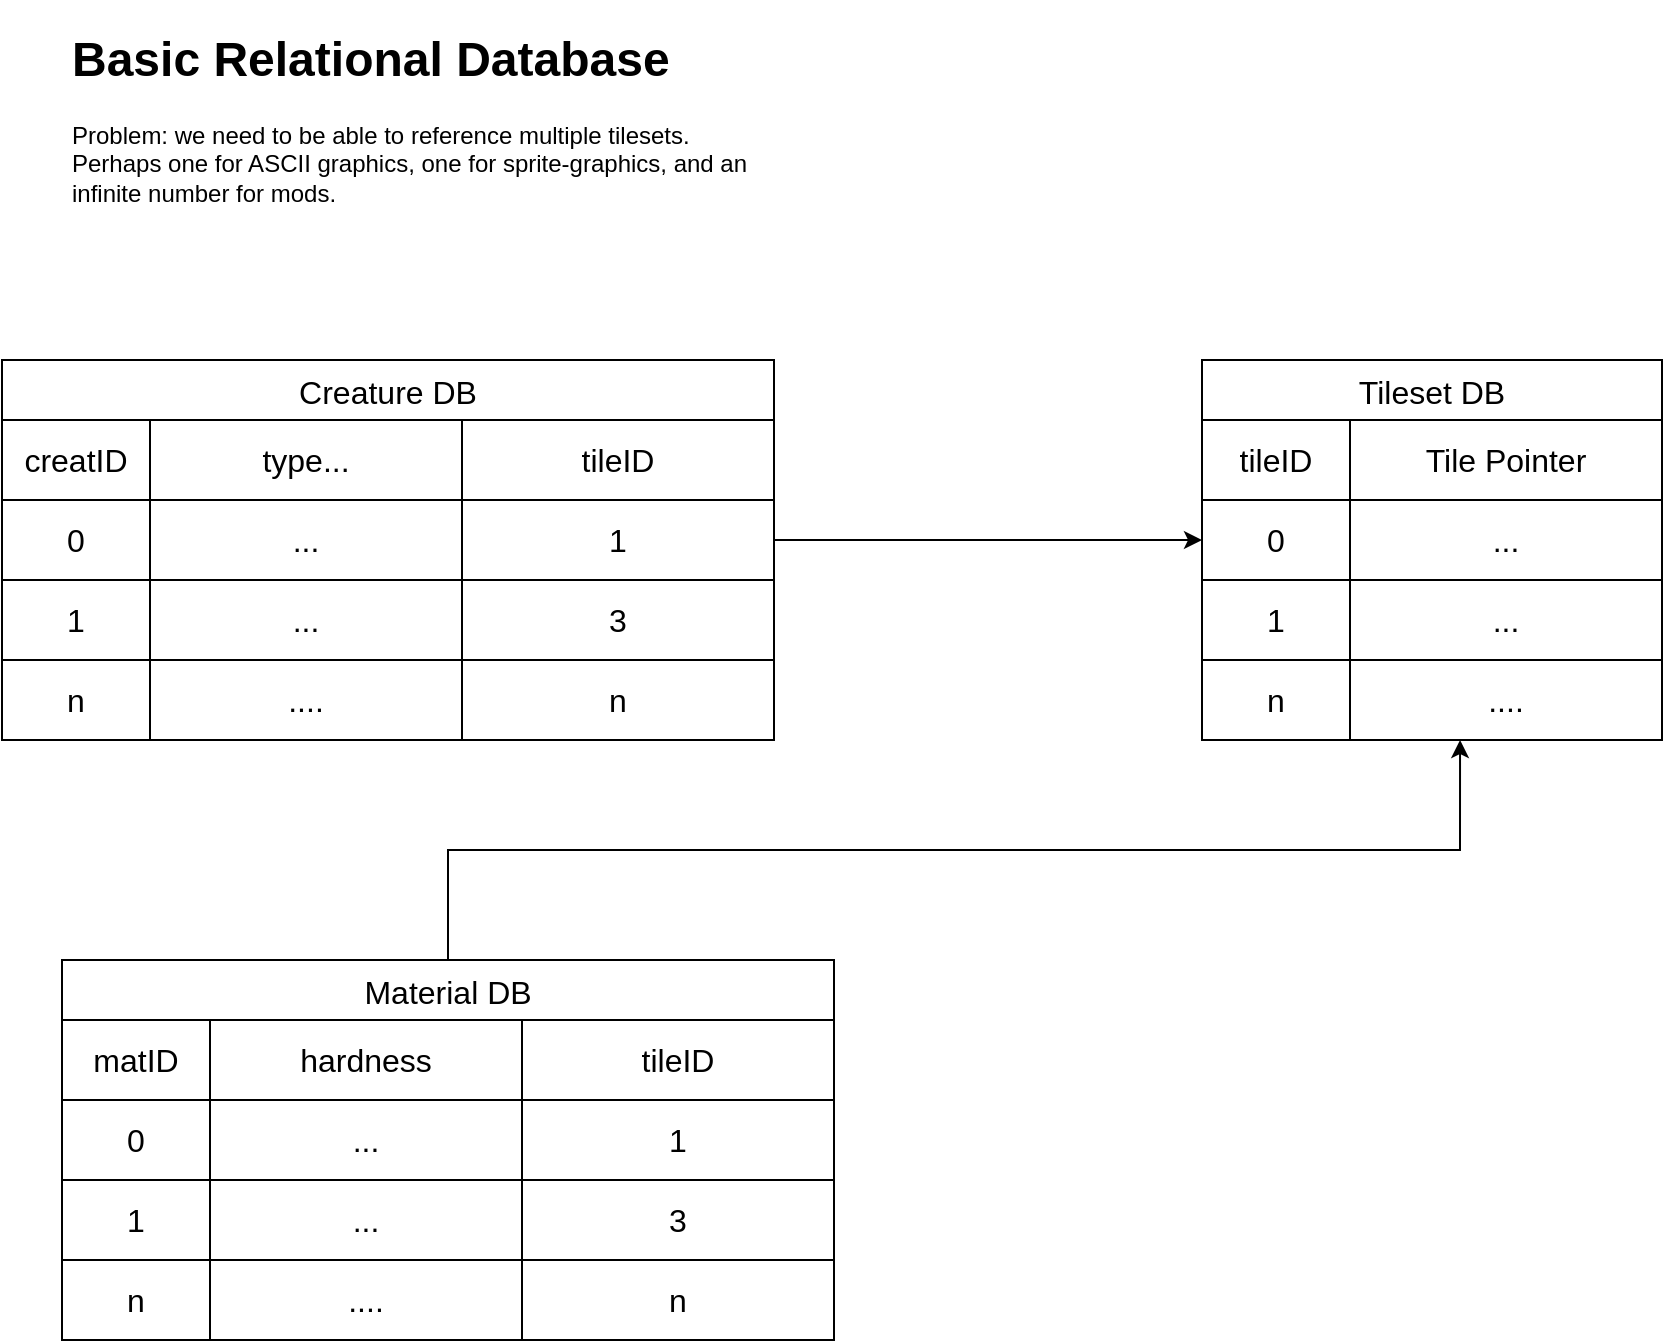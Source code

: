<mxfile version="22.1.2" type="device">
  <diagram name="Page-1" id="H2MZtMzQKbWlYWSilOhx">
    <mxGraphModel dx="1434" dy="884" grid="1" gridSize="10" guides="1" tooltips="1" connect="1" arrows="1" fold="1" page="1" pageScale="1" pageWidth="1920" pageHeight="1200" math="0" shadow="0">
      <root>
        <mxCell id="0" />
        <mxCell id="1" parent="0" />
        <mxCell id="ulSrFT3dV1VT24N06wxW-1" value="&lt;h1&gt;Basic Relational Database&lt;/h1&gt;&lt;p&gt;Problem: we need to be able to reference multiple tilesets. Perhaps one for ASCII graphics, one for sprite-graphics, and an infinite number for mods.&lt;/p&gt;&lt;p&gt;&lt;br&gt;&lt;/p&gt;&lt;p&gt;&lt;br&gt;&lt;/p&gt;" style="text;html=1;strokeColor=none;fillColor=none;spacing=5;spacingTop=-20;whiteSpace=wrap;overflow=hidden;rounded=0;" vertex="1" parent="1">
          <mxGeometry x="130" y="20" width="350" height="120" as="geometry" />
        </mxCell>
        <mxCell id="ulSrFT3dV1VT24N06wxW-2" value="Tileset DB" style="shape=table;startSize=30;container=1;collapsible=0;childLayout=tableLayout;strokeColor=default;fontSize=16;" vertex="1" parent="1">
          <mxGeometry x="700" y="190" width="230" height="190" as="geometry" />
        </mxCell>
        <mxCell id="ulSrFT3dV1VT24N06wxW-3" value="" style="shape=tableRow;horizontal=0;startSize=0;swimlaneHead=0;swimlaneBody=0;strokeColor=inherit;top=0;left=0;bottom=0;right=0;collapsible=0;dropTarget=0;fillColor=none;points=[[0,0.5],[1,0.5]];portConstraint=eastwest;fontSize=16;" vertex="1" parent="ulSrFT3dV1VT24N06wxW-2">
          <mxGeometry y="30" width="230" height="40" as="geometry" />
        </mxCell>
        <mxCell id="ulSrFT3dV1VT24N06wxW-4" value="tileID" style="shape=partialRectangle;html=1;whiteSpace=wrap;connectable=0;strokeColor=inherit;overflow=hidden;fillColor=none;top=0;left=0;bottom=0;right=0;pointerEvents=1;fontSize=16;" vertex="1" parent="ulSrFT3dV1VT24N06wxW-3">
          <mxGeometry width="74" height="40" as="geometry">
            <mxRectangle width="74" height="40" as="alternateBounds" />
          </mxGeometry>
        </mxCell>
        <mxCell id="ulSrFT3dV1VT24N06wxW-5" value="Tile Pointer" style="shape=partialRectangle;html=1;whiteSpace=wrap;connectable=0;strokeColor=inherit;overflow=hidden;fillColor=none;top=0;left=0;bottom=0;right=0;pointerEvents=1;fontSize=16;" vertex="1" parent="ulSrFT3dV1VT24N06wxW-3">
          <mxGeometry x="74" width="156" height="40" as="geometry">
            <mxRectangle width="156" height="40" as="alternateBounds" />
          </mxGeometry>
        </mxCell>
        <mxCell id="ulSrFT3dV1VT24N06wxW-7" value="" style="shape=tableRow;horizontal=0;startSize=0;swimlaneHead=0;swimlaneBody=0;strokeColor=inherit;top=0;left=0;bottom=0;right=0;collapsible=0;dropTarget=0;fillColor=none;points=[[0,0.5],[1,0.5]];portConstraint=eastwest;fontSize=16;" vertex="1" parent="ulSrFT3dV1VT24N06wxW-2">
          <mxGeometry y="70" width="230" height="40" as="geometry" />
        </mxCell>
        <mxCell id="ulSrFT3dV1VT24N06wxW-8" value="0" style="shape=partialRectangle;html=1;whiteSpace=wrap;connectable=0;strokeColor=inherit;overflow=hidden;fillColor=none;top=0;left=0;bottom=0;right=0;pointerEvents=1;fontSize=16;" vertex="1" parent="ulSrFT3dV1VT24N06wxW-7">
          <mxGeometry width="74" height="40" as="geometry">
            <mxRectangle width="74" height="40" as="alternateBounds" />
          </mxGeometry>
        </mxCell>
        <mxCell id="ulSrFT3dV1VT24N06wxW-9" value="..." style="shape=partialRectangle;html=1;whiteSpace=wrap;connectable=0;strokeColor=inherit;overflow=hidden;fillColor=none;top=0;left=0;bottom=0;right=0;pointerEvents=1;fontSize=16;" vertex="1" parent="ulSrFT3dV1VT24N06wxW-7">
          <mxGeometry x="74" width="156" height="40" as="geometry">
            <mxRectangle width="156" height="40" as="alternateBounds" />
          </mxGeometry>
        </mxCell>
        <mxCell id="ulSrFT3dV1VT24N06wxW-11" value="" style="shape=tableRow;horizontal=0;startSize=0;swimlaneHead=0;swimlaneBody=0;strokeColor=inherit;top=0;left=0;bottom=0;right=0;collapsible=0;dropTarget=0;fillColor=none;points=[[0,0.5],[1,0.5]];portConstraint=eastwest;fontSize=16;" vertex="1" parent="ulSrFT3dV1VT24N06wxW-2">
          <mxGeometry y="110" width="230" height="40" as="geometry" />
        </mxCell>
        <mxCell id="ulSrFT3dV1VT24N06wxW-12" value="1" style="shape=partialRectangle;html=1;whiteSpace=wrap;connectable=0;strokeColor=inherit;overflow=hidden;fillColor=none;top=0;left=0;bottom=0;right=0;pointerEvents=1;fontSize=16;" vertex="1" parent="ulSrFT3dV1VT24N06wxW-11">
          <mxGeometry width="74" height="40" as="geometry">
            <mxRectangle width="74" height="40" as="alternateBounds" />
          </mxGeometry>
        </mxCell>
        <mxCell id="ulSrFT3dV1VT24N06wxW-13" value="..." style="shape=partialRectangle;html=1;whiteSpace=wrap;connectable=0;strokeColor=inherit;overflow=hidden;fillColor=none;top=0;left=0;bottom=0;right=0;pointerEvents=1;fontSize=16;" vertex="1" parent="ulSrFT3dV1VT24N06wxW-11">
          <mxGeometry x="74" width="156" height="40" as="geometry">
            <mxRectangle width="156" height="40" as="alternateBounds" />
          </mxGeometry>
        </mxCell>
        <mxCell id="ulSrFT3dV1VT24N06wxW-25" style="shape=tableRow;horizontal=0;startSize=0;swimlaneHead=0;swimlaneBody=0;strokeColor=inherit;top=0;left=0;bottom=0;right=0;collapsible=0;dropTarget=0;fillColor=none;points=[[0,0.5],[1,0.5]];portConstraint=eastwest;fontSize=16;" vertex="1" parent="ulSrFT3dV1VT24N06wxW-2">
          <mxGeometry y="150" width="230" height="40" as="geometry" />
        </mxCell>
        <mxCell id="ulSrFT3dV1VT24N06wxW-26" value="n" style="shape=partialRectangle;html=1;whiteSpace=wrap;connectable=0;strokeColor=inherit;overflow=hidden;fillColor=none;top=0;left=0;bottom=0;right=0;pointerEvents=1;fontSize=16;" vertex="1" parent="ulSrFT3dV1VT24N06wxW-25">
          <mxGeometry width="74" height="40" as="geometry">
            <mxRectangle width="74" height="40" as="alternateBounds" />
          </mxGeometry>
        </mxCell>
        <mxCell id="ulSrFT3dV1VT24N06wxW-27" value="...." style="shape=partialRectangle;html=1;whiteSpace=wrap;connectable=0;strokeColor=inherit;overflow=hidden;fillColor=none;top=0;left=0;bottom=0;right=0;pointerEvents=1;fontSize=16;" vertex="1" parent="ulSrFT3dV1VT24N06wxW-25">
          <mxGeometry x="74" width="156" height="40" as="geometry">
            <mxRectangle width="156" height="40" as="alternateBounds" />
          </mxGeometry>
        </mxCell>
        <mxCell id="ulSrFT3dV1VT24N06wxW-28" value="Creature DB" style="shape=table;startSize=30;container=1;collapsible=0;childLayout=tableLayout;strokeColor=default;fontSize=16;" vertex="1" parent="1">
          <mxGeometry x="100" y="190" width="386" height="190" as="geometry" />
        </mxCell>
        <mxCell id="ulSrFT3dV1VT24N06wxW-29" value="" style="shape=tableRow;horizontal=0;startSize=0;swimlaneHead=0;swimlaneBody=0;strokeColor=inherit;top=0;left=0;bottom=0;right=0;collapsible=0;dropTarget=0;fillColor=none;points=[[0,0.5],[1,0.5]];portConstraint=eastwest;fontSize=16;" vertex="1" parent="ulSrFT3dV1VT24N06wxW-28">
          <mxGeometry y="30" width="386" height="40" as="geometry" />
        </mxCell>
        <mxCell id="ulSrFT3dV1VT24N06wxW-30" value="creatID" style="shape=partialRectangle;html=1;whiteSpace=wrap;connectable=0;strokeColor=inherit;overflow=hidden;fillColor=none;top=0;left=0;bottom=0;right=0;pointerEvents=1;fontSize=16;" vertex="1" parent="ulSrFT3dV1VT24N06wxW-29">
          <mxGeometry width="74" height="40" as="geometry">
            <mxRectangle width="74" height="40" as="alternateBounds" />
          </mxGeometry>
        </mxCell>
        <mxCell id="ulSrFT3dV1VT24N06wxW-31" value="type..." style="shape=partialRectangle;html=1;whiteSpace=wrap;connectable=0;strokeColor=inherit;overflow=hidden;fillColor=none;top=0;left=0;bottom=0;right=0;pointerEvents=1;fontSize=16;" vertex="1" parent="ulSrFT3dV1VT24N06wxW-29">
          <mxGeometry x="74" width="156" height="40" as="geometry">
            <mxRectangle width="156" height="40" as="alternateBounds" />
          </mxGeometry>
        </mxCell>
        <mxCell id="ulSrFT3dV1VT24N06wxW-41" value="tileID" style="shape=partialRectangle;html=1;whiteSpace=wrap;connectable=0;strokeColor=inherit;overflow=hidden;fillColor=none;top=0;left=0;bottom=0;right=0;pointerEvents=1;fontSize=16;" vertex="1" parent="ulSrFT3dV1VT24N06wxW-29">
          <mxGeometry x="230" width="156" height="40" as="geometry">
            <mxRectangle width="156" height="40" as="alternateBounds" />
          </mxGeometry>
        </mxCell>
        <mxCell id="ulSrFT3dV1VT24N06wxW-32" value="" style="shape=tableRow;horizontal=0;startSize=0;swimlaneHead=0;swimlaneBody=0;strokeColor=inherit;top=0;left=0;bottom=0;right=0;collapsible=0;dropTarget=0;fillColor=none;points=[[0,0.5],[1,0.5]];portConstraint=eastwest;fontSize=16;" vertex="1" parent="ulSrFT3dV1VT24N06wxW-28">
          <mxGeometry y="70" width="386" height="40" as="geometry" />
        </mxCell>
        <mxCell id="ulSrFT3dV1VT24N06wxW-33" value="0" style="shape=partialRectangle;html=1;whiteSpace=wrap;connectable=0;strokeColor=inherit;overflow=hidden;fillColor=none;top=0;left=0;bottom=0;right=0;pointerEvents=1;fontSize=16;" vertex="1" parent="ulSrFT3dV1VT24N06wxW-32">
          <mxGeometry width="74" height="40" as="geometry">
            <mxRectangle width="74" height="40" as="alternateBounds" />
          </mxGeometry>
        </mxCell>
        <mxCell id="ulSrFT3dV1VT24N06wxW-34" value="..." style="shape=partialRectangle;html=1;whiteSpace=wrap;connectable=0;strokeColor=inherit;overflow=hidden;fillColor=none;top=0;left=0;bottom=0;right=0;pointerEvents=1;fontSize=16;" vertex="1" parent="ulSrFT3dV1VT24N06wxW-32">
          <mxGeometry x="74" width="156" height="40" as="geometry">
            <mxRectangle width="156" height="40" as="alternateBounds" />
          </mxGeometry>
        </mxCell>
        <mxCell id="ulSrFT3dV1VT24N06wxW-42" value="1" style="shape=partialRectangle;html=1;whiteSpace=wrap;connectable=0;strokeColor=inherit;overflow=hidden;fillColor=none;top=0;left=0;bottom=0;right=0;pointerEvents=1;fontSize=16;" vertex="1" parent="ulSrFT3dV1VT24N06wxW-32">
          <mxGeometry x="230" width="156" height="40" as="geometry">
            <mxRectangle width="156" height="40" as="alternateBounds" />
          </mxGeometry>
        </mxCell>
        <mxCell id="ulSrFT3dV1VT24N06wxW-35" value="" style="shape=tableRow;horizontal=0;startSize=0;swimlaneHead=0;swimlaneBody=0;strokeColor=inherit;top=0;left=0;bottom=0;right=0;collapsible=0;dropTarget=0;fillColor=none;points=[[0,0.5],[1,0.5]];portConstraint=eastwest;fontSize=16;" vertex="1" parent="ulSrFT3dV1VT24N06wxW-28">
          <mxGeometry y="110" width="386" height="40" as="geometry" />
        </mxCell>
        <mxCell id="ulSrFT3dV1VT24N06wxW-36" value="1" style="shape=partialRectangle;html=1;whiteSpace=wrap;connectable=0;strokeColor=inherit;overflow=hidden;fillColor=none;top=0;left=0;bottom=0;right=0;pointerEvents=1;fontSize=16;" vertex="1" parent="ulSrFT3dV1VT24N06wxW-35">
          <mxGeometry width="74" height="40" as="geometry">
            <mxRectangle width="74" height="40" as="alternateBounds" />
          </mxGeometry>
        </mxCell>
        <mxCell id="ulSrFT3dV1VT24N06wxW-37" value="..." style="shape=partialRectangle;html=1;whiteSpace=wrap;connectable=0;strokeColor=inherit;overflow=hidden;fillColor=none;top=0;left=0;bottom=0;right=0;pointerEvents=1;fontSize=16;" vertex="1" parent="ulSrFT3dV1VT24N06wxW-35">
          <mxGeometry x="74" width="156" height="40" as="geometry">
            <mxRectangle width="156" height="40" as="alternateBounds" />
          </mxGeometry>
        </mxCell>
        <mxCell id="ulSrFT3dV1VT24N06wxW-43" value="3" style="shape=partialRectangle;html=1;whiteSpace=wrap;connectable=0;strokeColor=inherit;overflow=hidden;fillColor=none;top=0;left=0;bottom=0;right=0;pointerEvents=1;fontSize=16;" vertex="1" parent="ulSrFT3dV1VT24N06wxW-35">
          <mxGeometry x="230" width="156" height="40" as="geometry">
            <mxRectangle width="156" height="40" as="alternateBounds" />
          </mxGeometry>
        </mxCell>
        <mxCell id="ulSrFT3dV1VT24N06wxW-38" style="shape=tableRow;horizontal=0;startSize=0;swimlaneHead=0;swimlaneBody=0;strokeColor=inherit;top=0;left=0;bottom=0;right=0;collapsible=0;dropTarget=0;fillColor=none;points=[[0,0.5],[1,0.5]];portConstraint=eastwest;fontSize=16;" vertex="1" parent="ulSrFT3dV1VT24N06wxW-28">
          <mxGeometry y="150" width="386" height="40" as="geometry" />
        </mxCell>
        <mxCell id="ulSrFT3dV1VT24N06wxW-39" value="n" style="shape=partialRectangle;html=1;whiteSpace=wrap;connectable=0;strokeColor=inherit;overflow=hidden;fillColor=none;top=0;left=0;bottom=0;right=0;pointerEvents=1;fontSize=16;" vertex="1" parent="ulSrFT3dV1VT24N06wxW-38">
          <mxGeometry width="74" height="40" as="geometry">
            <mxRectangle width="74" height="40" as="alternateBounds" />
          </mxGeometry>
        </mxCell>
        <mxCell id="ulSrFT3dV1VT24N06wxW-40" value="...." style="shape=partialRectangle;html=1;whiteSpace=wrap;connectable=0;strokeColor=inherit;overflow=hidden;fillColor=none;top=0;left=0;bottom=0;right=0;pointerEvents=1;fontSize=16;" vertex="1" parent="ulSrFT3dV1VT24N06wxW-38">
          <mxGeometry x="74" width="156" height="40" as="geometry">
            <mxRectangle width="156" height="40" as="alternateBounds" />
          </mxGeometry>
        </mxCell>
        <mxCell id="ulSrFT3dV1VT24N06wxW-44" value="n" style="shape=partialRectangle;html=1;whiteSpace=wrap;connectable=0;strokeColor=inherit;overflow=hidden;fillColor=none;top=0;left=0;bottom=0;right=0;pointerEvents=1;fontSize=16;" vertex="1" parent="ulSrFT3dV1VT24N06wxW-38">
          <mxGeometry x="230" width="156" height="40" as="geometry">
            <mxRectangle width="156" height="40" as="alternateBounds" />
          </mxGeometry>
        </mxCell>
        <mxCell id="ulSrFT3dV1VT24N06wxW-45" style="edgeStyle=orthogonalEdgeStyle;rounded=0;orthogonalLoop=1;jettySize=auto;html=1;" edge="1" parent="1" source="ulSrFT3dV1VT24N06wxW-32" target="ulSrFT3dV1VT24N06wxW-7">
          <mxGeometry relative="1" as="geometry" />
        </mxCell>
        <mxCell id="ulSrFT3dV1VT24N06wxW-46" value="Material DB" style="shape=table;startSize=30;container=1;collapsible=0;childLayout=tableLayout;strokeColor=default;fontSize=16;" vertex="1" parent="1">
          <mxGeometry x="130" y="490" width="386" height="190" as="geometry" />
        </mxCell>
        <mxCell id="ulSrFT3dV1VT24N06wxW-47" value="" style="shape=tableRow;horizontal=0;startSize=0;swimlaneHead=0;swimlaneBody=0;strokeColor=inherit;top=0;left=0;bottom=0;right=0;collapsible=0;dropTarget=0;fillColor=none;points=[[0,0.5],[1,0.5]];portConstraint=eastwest;fontSize=16;" vertex="1" parent="ulSrFT3dV1VT24N06wxW-46">
          <mxGeometry y="30" width="386" height="40" as="geometry" />
        </mxCell>
        <mxCell id="ulSrFT3dV1VT24N06wxW-48" value="matID" style="shape=partialRectangle;html=1;whiteSpace=wrap;connectable=0;strokeColor=inherit;overflow=hidden;fillColor=none;top=0;left=0;bottom=0;right=0;pointerEvents=1;fontSize=16;" vertex="1" parent="ulSrFT3dV1VT24N06wxW-47">
          <mxGeometry width="74" height="40" as="geometry">
            <mxRectangle width="74" height="40" as="alternateBounds" />
          </mxGeometry>
        </mxCell>
        <mxCell id="ulSrFT3dV1VT24N06wxW-49" value="hardness" style="shape=partialRectangle;html=1;whiteSpace=wrap;connectable=0;strokeColor=inherit;overflow=hidden;fillColor=none;top=0;left=0;bottom=0;right=0;pointerEvents=1;fontSize=16;" vertex="1" parent="ulSrFT3dV1VT24N06wxW-47">
          <mxGeometry x="74" width="156" height="40" as="geometry">
            <mxRectangle width="156" height="40" as="alternateBounds" />
          </mxGeometry>
        </mxCell>
        <mxCell id="ulSrFT3dV1VT24N06wxW-50" value="tileID" style="shape=partialRectangle;html=1;whiteSpace=wrap;connectable=0;strokeColor=inherit;overflow=hidden;fillColor=none;top=0;left=0;bottom=0;right=0;pointerEvents=1;fontSize=16;" vertex="1" parent="ulSrFT3dV1VT24N06wxW-47">
          <mxGeometry x="230" width="156" height="40" as="geometry">
            <mxRectangle width="156" height="40" as="alternateBounds" />
          </mxGeometry>
        </mxCell>
        <mxCell id="ulSrFT3dV1VT24N06wxW-51" value="" style="shape=tableRow;horizontal=0;startSize=0;swimlaneHead=0;swimlaneBody=0;strokeColor=inherit;top=0;left=0;bottom=0;right=0;collapsible=0;dropTarget=0;fillColor=none;points=[[0,0.5],[1,0.5]];portConstraint=eastwest;fontSize=16;" vertex="1" parent="ulSrFT3dV1VT24N06wxW-46">
          <mxGeometry y="70" width="386" height="40" as="geometry" />
        </mxCell>
        <mxCell id="ulSrFT3dV1VT24N06wxW-52" value="0" style="shape=partialRectangle;html=1;whiteSpace=wrap;connectable=0;strokeColor=inherit;overflow=hidden;fillColor=none;top=0;left=0;bottom=0;right=0;pointerEvents=1;fontSize=16;" vertex="1" parent="ulSrFT3dV1VT24N06wxW-51">
          <mxGeometry width="74" height="40" as="geometry">
            <mxRectangle width="74" height="40" as="alternateBounds" />
          </mxGeometry>
        </mxCell>
        <mxCell id="ulSrFT3dV1VT24N06wxW-53" value="..." style="shape=partialRectangle;html=1;whiteSpace=wrap;connectable=0;strokeColor=inherit;overflow=hidden;fillColor=none;top=0;left=0;bottom=0;right=0;pointerEvents=1;fontSize=16;" vertex="1" parent="ulSrFT3dV1VT24N06wxW-51">
          <mxGeometry x="74" width="156" height="40" as="geometry">
            <mxRectangle width="156" height="40" as="alternateBounds" />
          </mxGeometry>
        </mxCell>
        <mxCell id="ulSrFT3dV1VT24N06wxW-54" value="1" style="shape=partialRectangle;html=1;whiteSpace=wrap;connectable=0;strokeColor=inherit;overflow=hidden;fillColor=none;top=0;left=0;bottom=0;right=0;pointerEvents=1;fontSize=16;" vertex="1" parent="ulSrFT3dV1VT24N06wxW-51">
          <mxGeometry x="230" width="156" height="40" as="geometry">
            <mxRectangle width="156" height="40" as="alternateBounds" />
          </mxGeometry>
        </mxCell>
        <mxCell id="ulSrFT3dV1VT24N06wxW-55" value="" style="shape=tableRow;horizontal=0;startSize=0;swimlaneHead=0;swimlaneBody=0;strokeColor=inherit;top=0;left=0;bottom=0;right=0;collapsible=0;dropTarget=0;fillColor=none;points=[[0,0.5],[1,0.5]];portConstraint=eastwest;fontSize=16;" vertex="1" parent="ulSrFT3dV1VT24N06wxW-46">
          <mxGeometry y="110" width="386" height="40" as="geometry" />
        </mxCell>
        <mxCell id="ulSrFT3dV1VT24N06wxW-56" value="1" style="shape=partialRectangle;html=1;whiteSpace=wrap;connectable=0;strokeColor=inherit;overflow=hidden;fillColor=none;top=0;left=0;bottom=0;right=0;pointerEvents=1;fontSize=16;" vertex="1" parent="ulSrFT3dV1VT24N06wxW-55">
          <mxGeometry width="74" height="40" as="geometry">
            <mxRectangle width="74" height="40" as="alternateBounds" />
          </mxGeometry>
        </mxCell>
        <mxCell id="ulSrFT3dV1VT24N06wxW-57" value="..." style="shape=partialRectangle;html=1;whiteSpace=wrap;connectable=0;strokeColor=inherit;overflow=hidden;fillColor=none;top=0;left=0;bottom=0;right=0;pointerEvents=1;fontSize=16;" vertex="1" parent="ulSrFT3dV1VT24N06wxW-55">
          <mxGeometry x="74" width="156" height="40" as="geometry">
            <mxRectangle width="156" height="40" as="alternateBounds" />
          </mxGeometry>
        </mxCell>
        <mxCell id="ulSrFT3dV1VT24N06wxW-58" value="3" style="shape=partialRectangle;html=1;whiteSpace=wrap;connectable=0;strokeColor=inherit;overflow=hidden;fillColor=none;top=0;left=0;bottom=0;right=0;pointerEvents=1;fontSize=16;" vertex="1" parent="ulSrFT3dV1VT24N06wxW-55">
          <mxGeometry x="230" width="156" height="40" as="geometry">
            <mxRectangle width="156" height="40" as="alternateBounds" />
          </mxGeometry>
        </mxCell>
        <mxCell id="ulSrFT3dV1VT24N06wxW-59" style="shape=tableRow;horizontal=0;startSize=0;swimlaneHead=0;swimlaneBody=0;strokeColor=inherit;top=0;left=0;bottom=0;right=0;collapsible=0;dropTarget=0;fillColor=none;points=[[0,0.5],[1,0.5]];portConstraint=eastwest;fontSize=16;" vertex="1" parent="ulSrFT3dV1VT24N06wxW-46">
          <mxGeometry y="150" width="386" height="40" as="geometry" />
        </mxCell>
        <mxCell id="ulSrFT3dV1VT24N06wxW-60" value="n" style="shape=partialRectangle;html=1;whiteSpace=wrap;connectable=0;strokeColor=inherit;overflow=hidden;fillColor=none;top=0;left=0;bottom=0;right=0;pointerEvents=1;fontSize=16;" vertex="1" parent="ulSrFT3dV1VT24N06wxW-59">
          <mxGeometry width="74" height="40" as="geometry">
            <mxRectangle width="74" height="40" as="alternateBounds" />
          </mxGeometry>
        </mxCell>
        <mxCell id="ulSrFT3dV1VT24N06wxW-61" value="...." style="shape=partialRectangle;html=1;whiteSpace=wrap;connectable=0;strokeColor=inherit;overflow=hidden;fillColor=none;top=0;left=0;bottom=0;right=0;pointerEvents=1;fontSize=16;" vertex="1" parent="ulSrFT3dV1VT24N06wxW-59">
          <mxGeometry x="74" width="156" height="40" as="geometry">
            <mxRectangle width="156" height="40" as="alternateBounds" />
          </mxGeometry>
        </mxCell>
        <mxCell id="ulSrFT3dV1VT24N06wxW-62" value="n" style="shape=partialRectangle;html=1;whiteSpace=wrap;connectable=0;strokeColor=inherit;overflow=hidden;fillColor=none;top=0;left=0;bottom=0;right=0;pointerEvents=1;fontSize=16;" vertex="1" parent="ulSrFT3dV1VT24N06wxW-59">
          <mxGeometry x="230" width="156" height="40" as="geometry">
            <mxRectangle width="156" height="40" as="alternateBounds" />
          </mxGeometry>
        </mxCell>
        <mxCell id="ulSrFT3dV1VT24N06wxW-63" style="edgeStyle=orthogonalEdgeStyle;rounded=0;orthogonalLoop=1;jettySize=auto;html=1;entryX=0.561;entryY=1;entryDx=0;entryDy=0;entryPerimeter=0;" edge="1" parent="1" source="ulSrFT3dV1VT24N06wxW-46" target="ulSrFT3dV1VT24N06wxW-25">
          <mxGeometry relative="1" as="geometry" />
        </mxCell>
      </root>
    </mxGraphModel>
  </diagram>
</mxfile>
